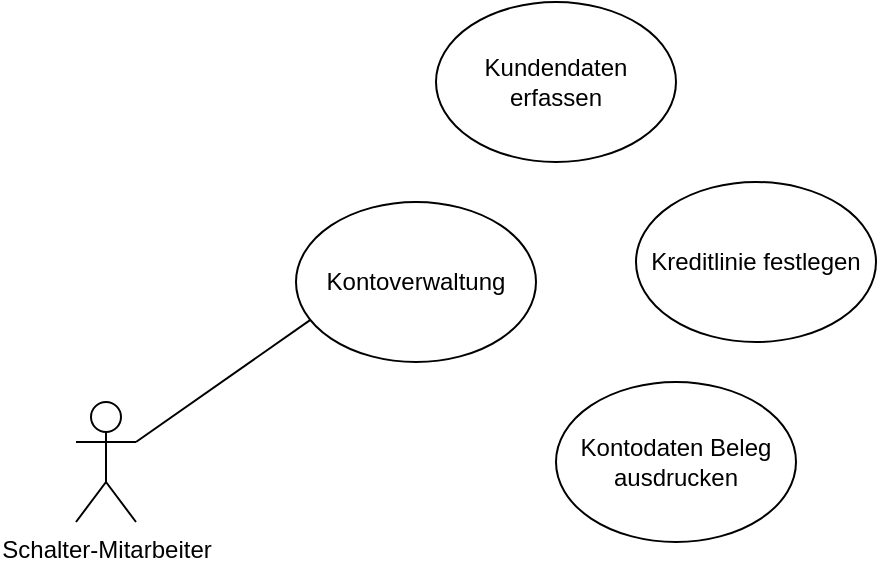 <mxfile version="15.4.3" type="github">
  <diagram id="mMxph0oxpzVzIzYgks9X" name="Page-1">
    <mxGraphModel dx="541" dy="1520" grid="1" gridSize="10" guides="1" tooltips="1" connect="1" arrows="1" fold="1" page="1" pageScale="1" pageWidth="827" pageHeight="1169" math="0" shadow="0">
      <root>
        <mxCell id="0" />
        <mxCell id="1" parent="0" />
        <mxCell id="yHFZUkc1ypUGbv7L5V7n-5" style="rounded=0;orthogonalLoop=1;jettySize=auto;html=1;exitX=1;exitY=0.333;exitDx=0;exitDy=0;exitPerimeter=0;entryX=0.063;entryY=0.734;entryDx=0;entryDy=0;endArrow=none;endFill=0;entryPerimeter=0;" edge="1" parent="1" source="yHFZUkc1ypUGbv7L5V7n-1" target="yHFZUkc1ypUGbv7L5V7n-2">
          <mxGeometry relative="1" as="geometry" />
        </mxCell>
        <mxCell id="yHFZUkc1ypUGbv7L5V7n-1" value="Schalter-Mitarbeiter" style="shape=umlActor;verticalLabelPosition=bottom;verticalAlign=top;html=1;outlineConnect=0;" vertex="1" parent="1">
          <mxGeometry x="210" y="160" width="30" height="60" as="geometry" />
        </mxCell>
        <mxCell id="yHFZUkc1ypUGbv7L5V7n-2" value="Kontoverwaltung" style="ellipse;whiteSpace=wrap;html=1;" vertex="1" parent="1">
          <mxGeometry x="320" y="60" width="120" height="80" as="geometry" />
        </mxCell>
        <mxCell id="yHFZUkc1ypUGbv7L5V7n-7" value="Kundendaten erfassen" style="ellipse;whiteSpace=wrap;html=1;" vertex="1" parent="1">
          <mxGeometry x="390" y="-40" width="120" height="80" as="geometry" />
        </mxCell>
        <mxCell id="yHFZUkc1ypUGbv7L5V7n-8" value="Kreditlinie festlegen" style="ellipse;whiteSpace=wrap;html=1;" vertex="1" parent="1">
          <mxGeometry x="490" y="50" width="120" height="80" as="geometry" />
        </mxCell>
        <mxCell id="yHFZUkc1ypUGbv7L5V7n-9" value="Kontodaten Beleg ausdrucken" style="ellipse;whiteSpace=wrap;html=1;" vertex="1" parent="1">
          <mxGeometry x="450" y="150" width="120" height="80" as="geometry" />
        </mxCell>
      </root>
    </mxGraphModel>
  </diagram>
</mxfile>

